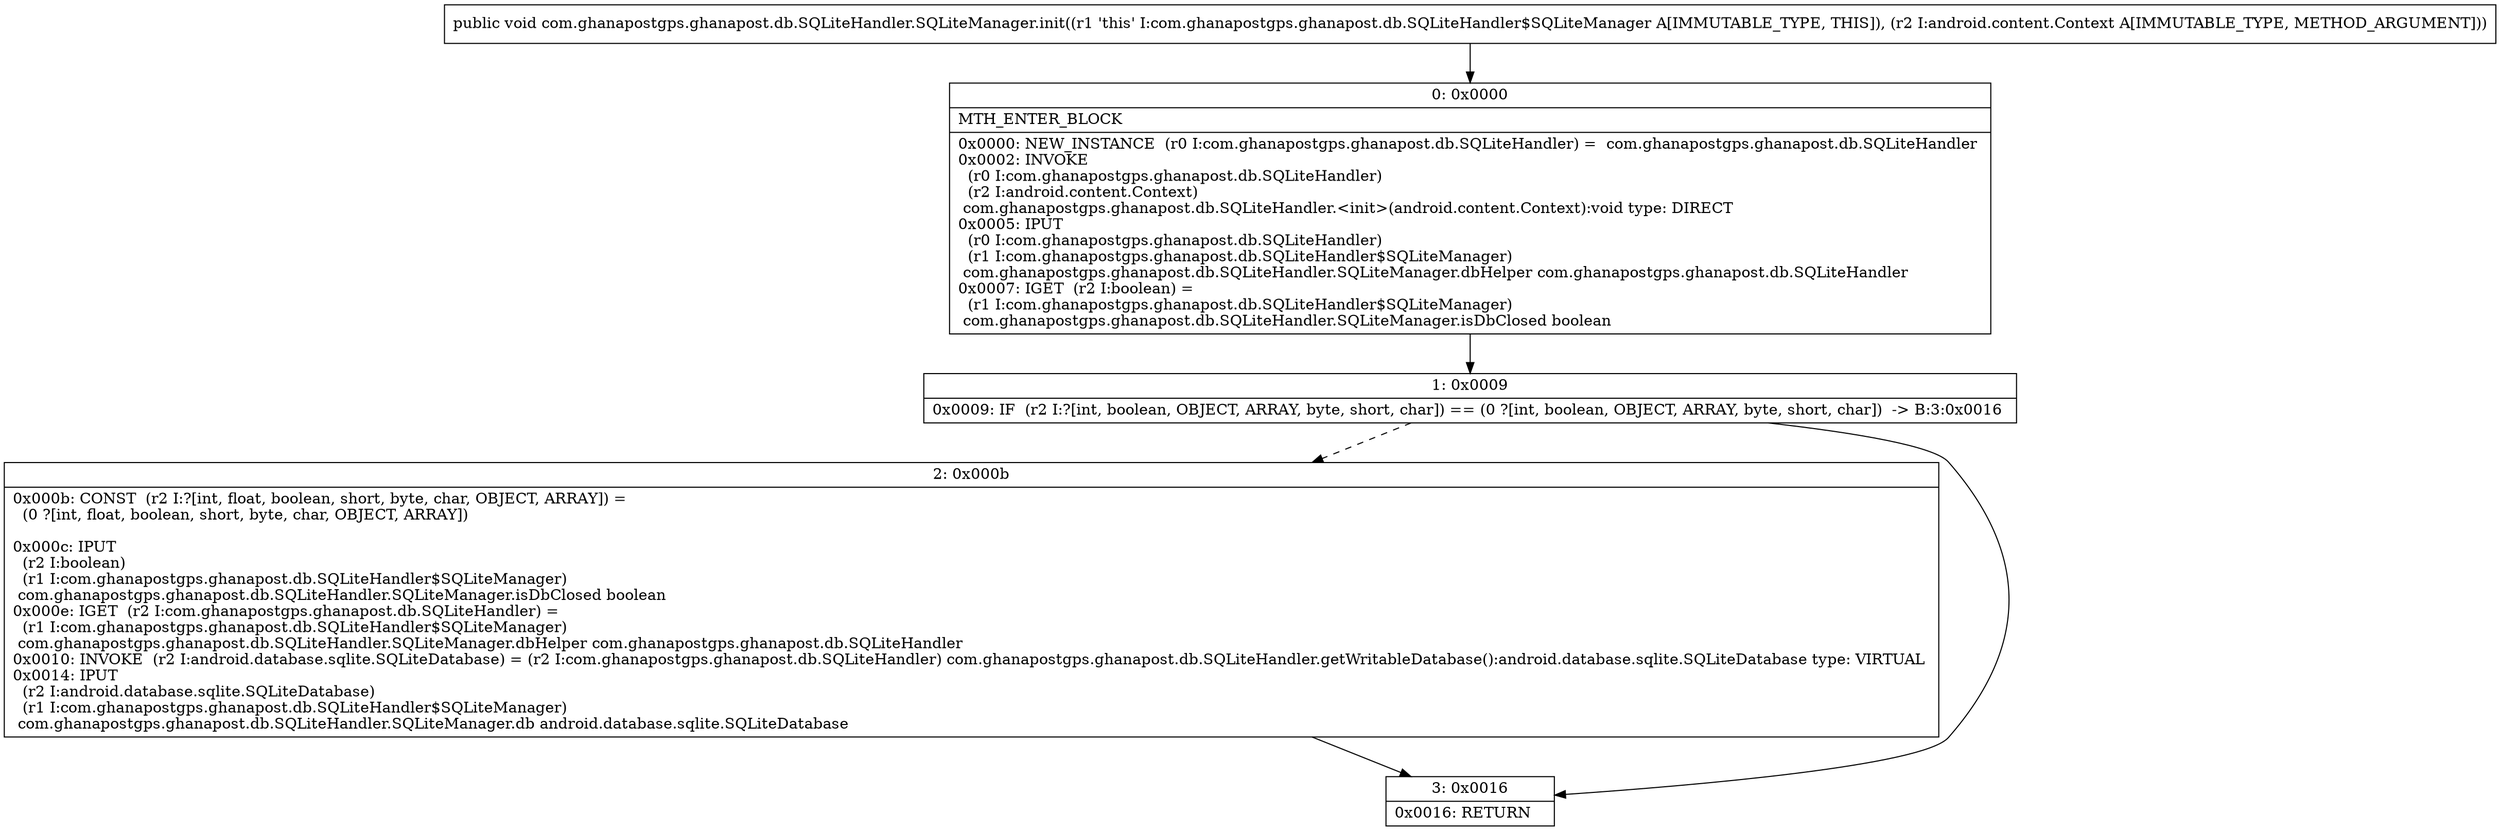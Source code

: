 digraph "CFG forcom.ghanapostgps.ghanapost.db.SQLiteHandler.SQLiteManager.init(Landroid\/content\/Context;)V" {
Node_0 [shape=record,label="{0\:\ 0x0000|MTH_ENTER_BLOCK\l|0x0000: NEW_INSTANCE  (r0 I:com.ghanapostgps.ghanapost.db.SQLiteHandler) =  com.ghanapostgps.ghanapost.db.SQLiteHandler \l0x0002: INVOKE  \l  (r0 I:com.ghanapostgps.ghanapost.db.SQLiteHandler)\l  (r2 I:android.content.Context)\l com.ghanapostgps.ghanapost.db.SQLiteHandler.\<init\>(android.content.Context):void type: DIRECT \l0x0005: IPUT  \l  (r0 I:com.ghanapostgps.ghanapost.db.SQLiteHandler)\l  (r1 I:com.ghanapostgps.ghanapost.db.SQLiteHandler$SQLiteManager)\l com.ghanapostgps.ghanapost.db.SQLiteHandler.SQLiteManager.dbHelper com.ghanapostgps.ghanapost.db.SQLiteHandler \l0x0007: IGET  (r2 I:boolean) = \l  (r1 I:com.ghanapostgps.ghanapost.db.SQLiteHandler$SQLiteManager)\l com.ghanapostgps.ghanapost.db.SQLiteHandler.SQLiteManager.isDbClosed boolean \l}"];
Node_1 [shape=record,label="{1\:\ 0x0009|0x0009: IF  (r2 I:?[int, boolean, OBJECT, ARRAY, byte, short, char]) == (0 ?[int, boolean, OBJECT, ARRAY, byte, short, char])  \-\> B:3:0x0016 \l}"];
Node_2 [shape=record,label="{2\:\ 0x000b|0x000b: CONST  (r2 I:?[int, float, boolean, short, byte, char, OBJECT, ARRAY]) = \l  (0 ?[int, float, boolean, short, byte, char, OBJECT, ARRAY])\l \l0x000c: IPUT  \l  (r2 I:boolean)\l  (r1 I:com.ghanapostgps.ghanapost.db.SQLiteHandler$SQLiteManager)\l com.ghanapostgps.ghanapost.db.SQLiteHandler.SQLiteManager.isDbClosed boolean \l0x000e: IGET  (r2 I:com.ghanapostgps.ghanapost.db.SQLiteHandler) = \l  (r1 I:com.ghanapostgps.ghanapost.db.SQLiteHandler$SQLiteManager)\l com.ghanapostgps.ghanapost.db.SQLiteHandler.SQLiteManager.dbHelper com.ghanapostgps.ghanapost.db.SQLiteHandler \l0x0010: INVOKE  (r2 I:android.database.sqlite.SQLiteDatabase) = (r2 I:com.ghanapostgps.ghanapost.db.SQLiteHandler) com.ghanapostgps.ghanapost.db.SQLiteHandler.getWritableDatabase():android.database.sqlite.SQLiteDatabase type: VIRTUAL \l0x0014: IPUT  \l  (r2 I:android.database.sqlite.SQLiteDatabase)\l  (r1 I:com.ghanapostgps.ghanapost.db.SQLiteHandler$SQLiteManager)\l com.ghanapostgps.ghanapost.db.SQLiteHandler.SQLiteManager.db android.database.sqlite.SQLiteDatabase \l}"];
Node_3 [shape=record,label="{3\:\ 0x0016|0x0016: RETURN   \l}"];
MethodNode[shape=record,label="{public void com.ghanapostgps.ghanapost.db.SQLiteHandler.SQLiteManager.init((r1 'this' I:com.ghanapostgps.ghanapost.db.SQLiteHandler$SQLiteManager A[IMMUTABLE_TYPE, THIS]), (r2 I:android.content.Context A[IMMUTABLE_TYPE, METHOD_ARGUMENT])) }"];
MethodNode -> Node_0;
Node_0 -> Node_1;
Node_1 -> Node_2[style=dashed];
Node_1 -> Node_3;
Node_2 -> Node_3;
}

